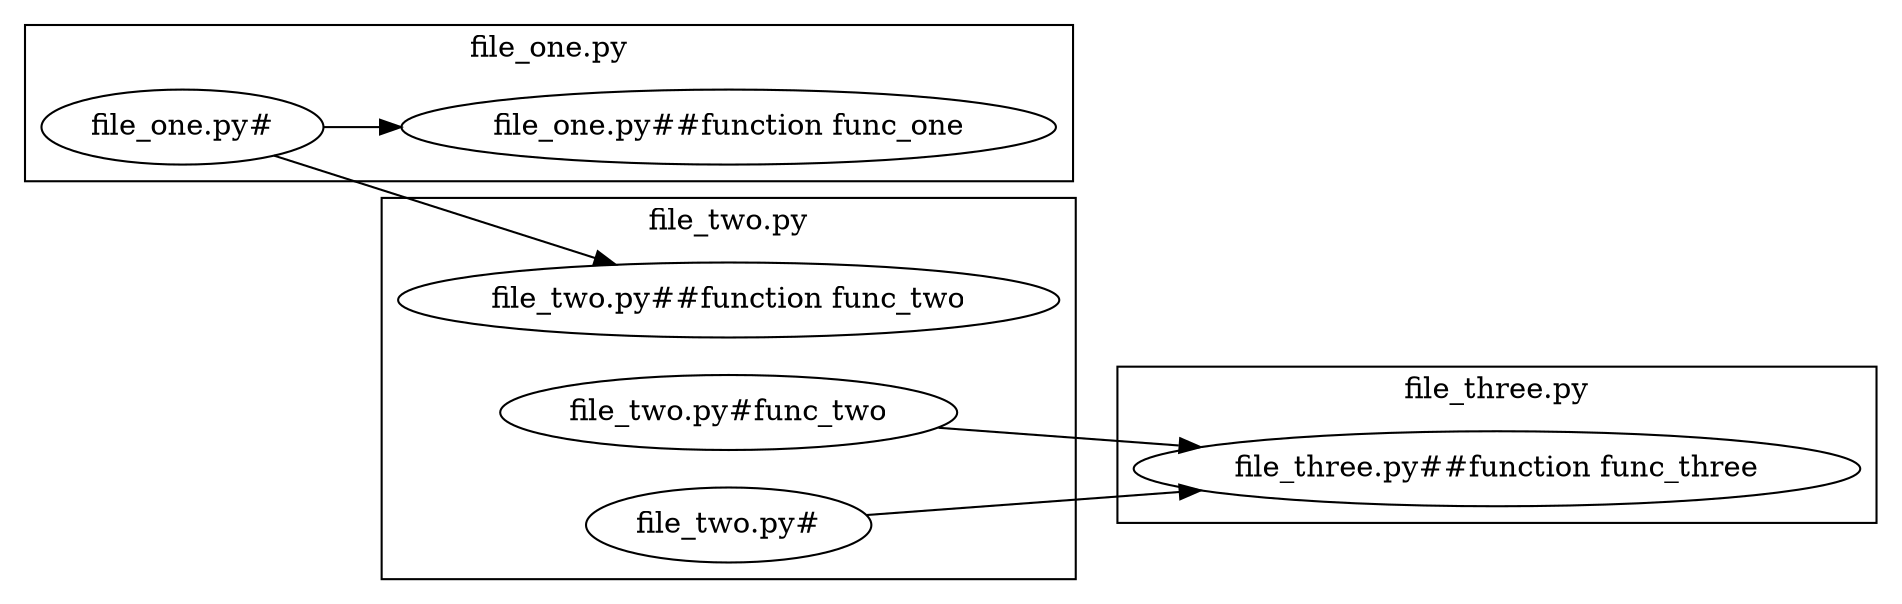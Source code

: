 digraph G {
	graph [rankdir=LR]
	subgraph "cluster_file_three.py" {
		graph [rankdir=LR]
		graph [label="file_three.py"]
		"file_three.py##func_three" [label="file_three.py##function func_three"]
	}
	subgraph "cluster_file_two.py" {
		graph [rankdir=LR]
		graph [label="file_two.py"]
		"file_two.py##func_two" [label="file_two.py##function func_two"]
		"file_two.py#func_two" [label="file_two.py#func_two"]
		"file_two.py#" [label="file_two.py#"]
	}
	subgraph "cluster_file_one.py" {
		graph [rankdir=LR]
		graph [label="file_one.py"]
		"file_one.py##func_one" [label="file_one.py##function func_one"]
		"file_one.py#" [label="file_one.py#"]
		"file_one.py#" [label="file_one.py#"]
	}
	"file_two.py#" -> "file_three.py##func_three"
	"file_two.py#func_two" -> "file_three.py##func_three"
	"file_one.py#" -> "file_two.py##func_two"
	"file_one.py#" -> "file_one.py##func_one"
}
